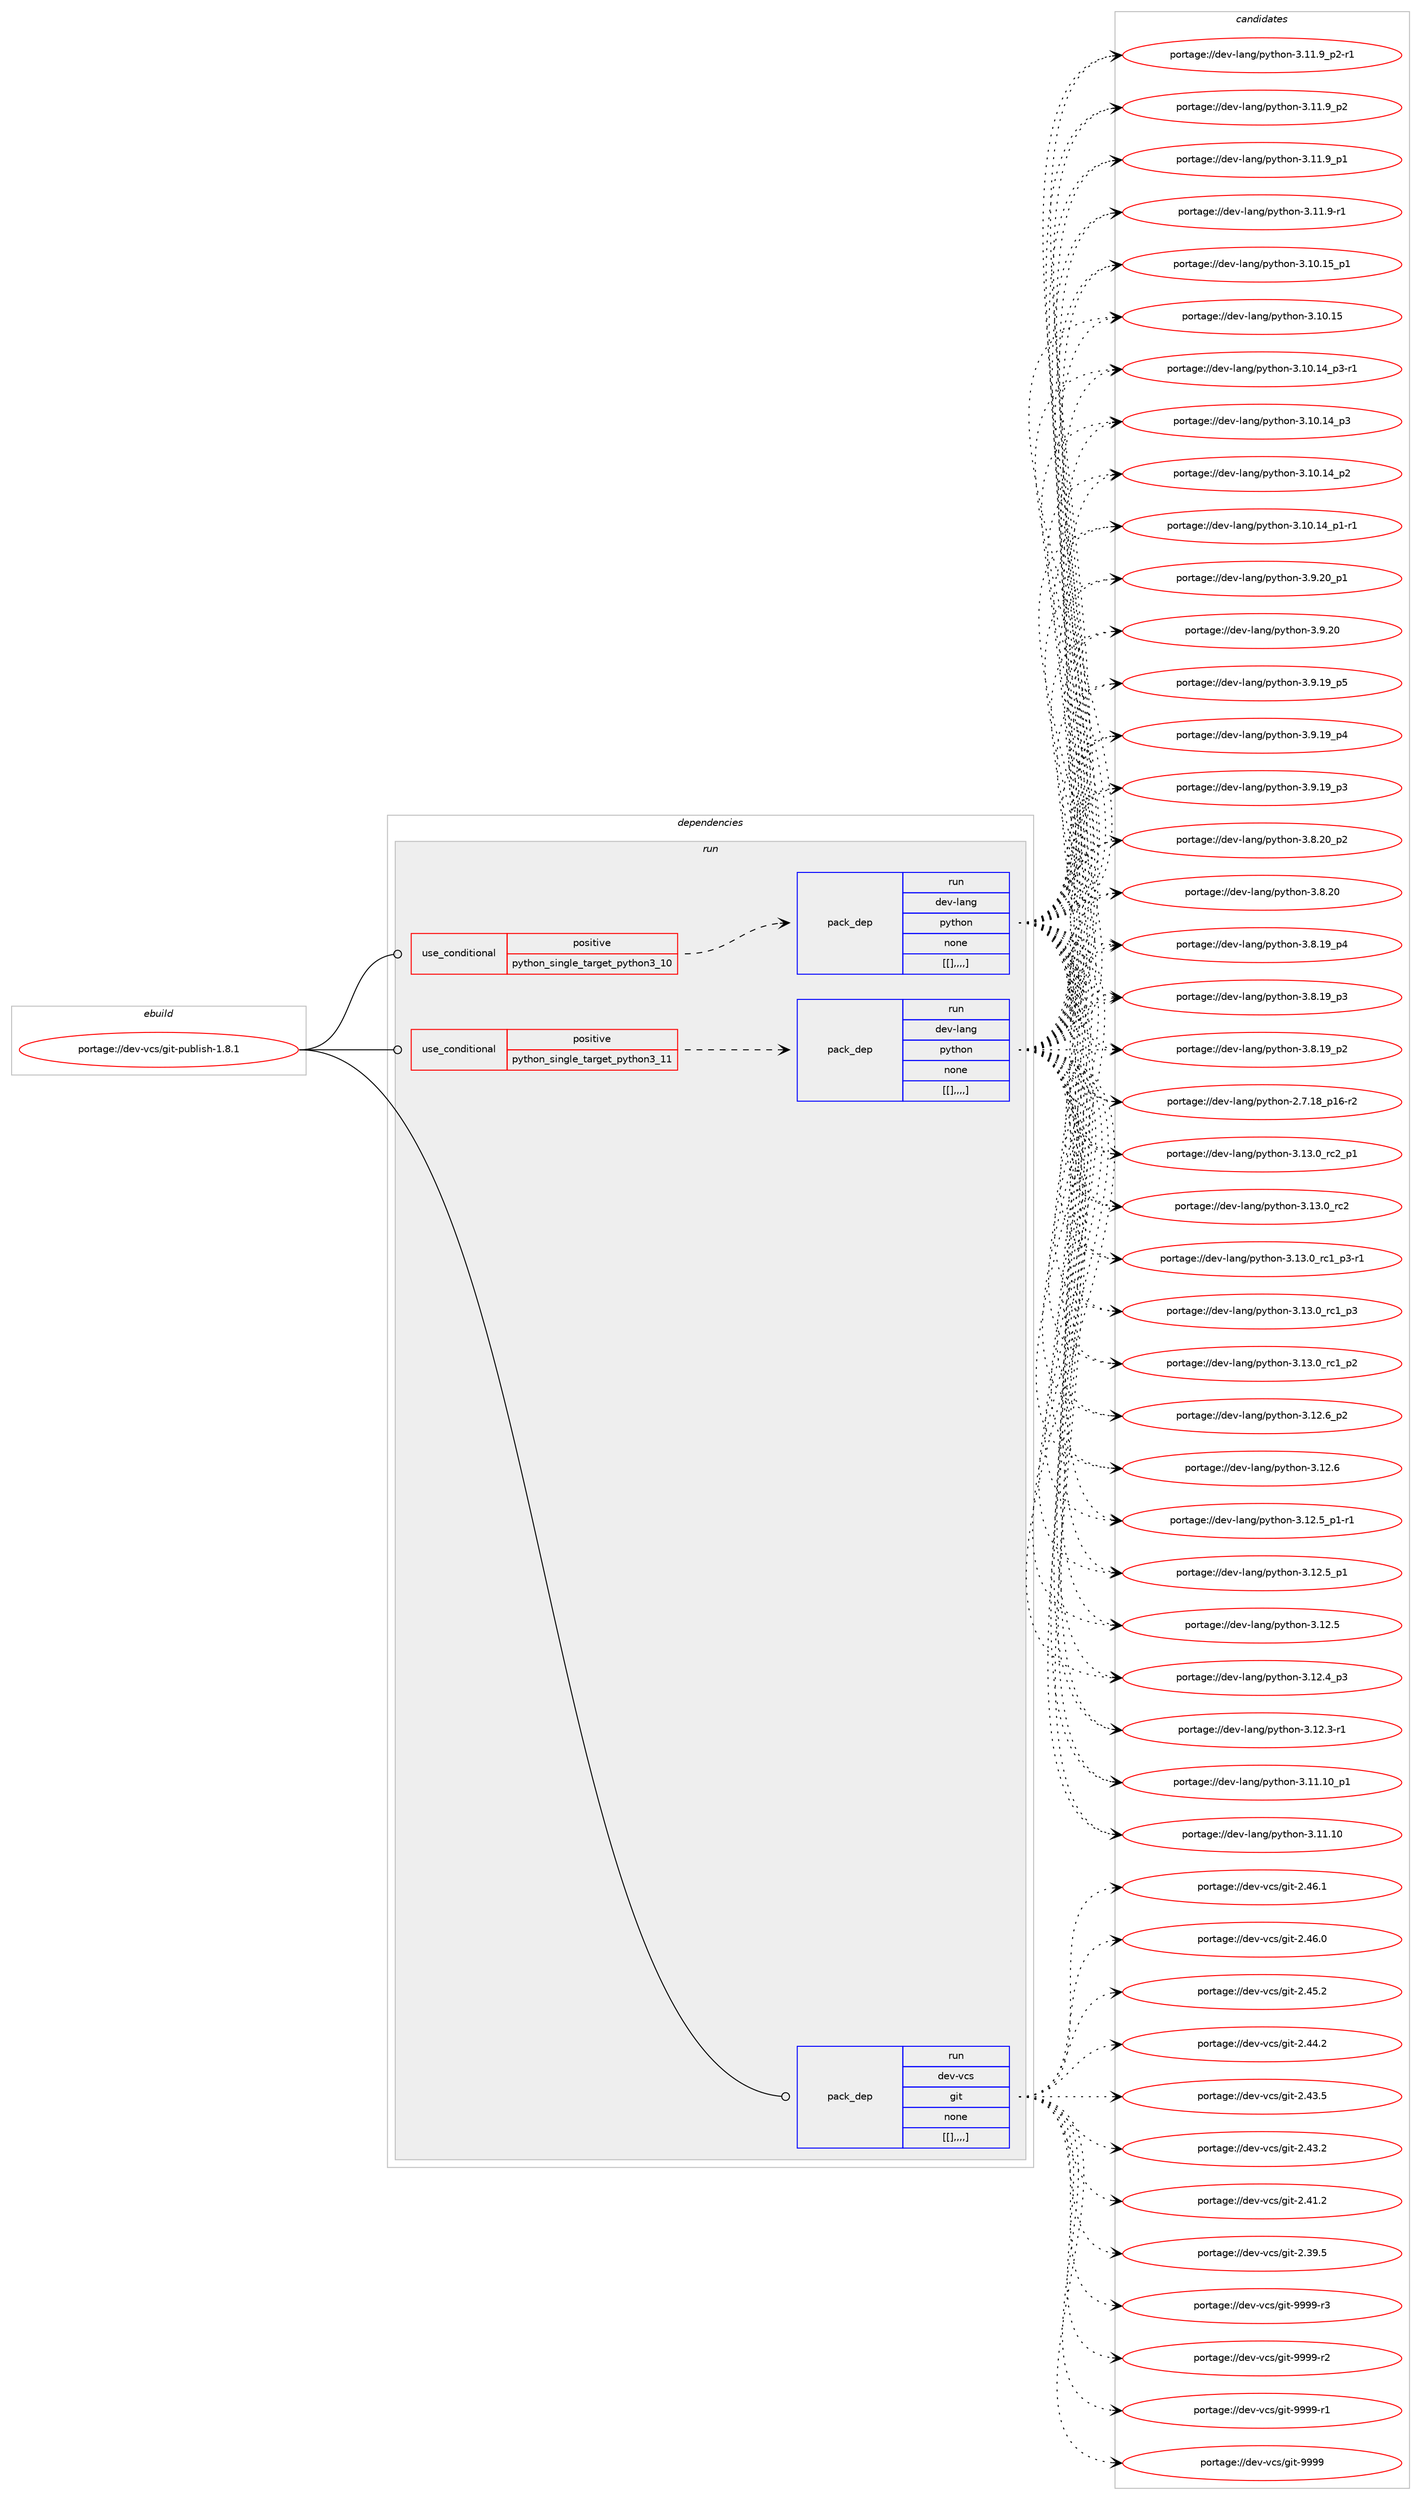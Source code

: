 digraph prolog {

# *************
# Graph options
# *************

newrank=true;
concentrate=true;
compound=true;
graph [rankdir=LR,fontname=Helvetica,fontsize=10,ranksep=1.5];#, ranksep=2.5, nodesep=0.2];
edge  [arrowhead=vee];
node  [fontname=Helvetica,fontsize=10];

# **********
# The ebuild
# **********

subgraph cluster_leftcol {
color=gray;
label=<<i>ebuild</i>>;
id [label="portage://dev-vcs/git-publish-1.8.1", color=red, width=4, href="../dev-vcs/git-publish-1.8.1.svg"];
}

# ****************
# The dependencies
# ****************

subgraph cluster_midcol {
color=gray;
label=<<i>dependencies</i>>;
subgraph cluster_compile {
fillcolor="#eeeeee";
style=filled;
label=<<i>compile</i>>;
}
subgraph cluster_compileandrun {
fillcolor="#eeeeee";
style=filled;
label=<<i>compile and run</i>>;
}
subgraph cluster_run {
fillcolor="#eeeeee";
style=filled;
label=<<i>run</i>>;
subgraph cond65027 {
dependency227285 [label=<<TABLE BORDER="0" CELLBORDER="1" CELLSPACING="0" CELLPADDING="4"><TR><TD ROWSPAN="3" CELLPADDING="10">use_conditional</TD></TR><TR><TD>positive</TD></TR><TR><TD>python_single_target_python3_10</TD></TR></TABLE>>, shape=none, color=red];
subgraph pack160800 {
dependency227286 [label=<<TABLE BORDER="0" CELLBORDER="1" CELLSPACING="0" CELLPADDING="4" WIDTH="220"><TR><TD ROWSPAN="6" CELLPADDING="30">pack_dep</TD></TR><TR><TD WIDTH="110">run</TD></TR><TR><TD>dev-lang</TD></TR><TR><TD>python</TD></TR><TR><TD>none</TD></TR><TR><TD>[[],,,,]</TD></TR></TABLE>>, shape=none, color=blue];
}
dependency227285:e -> dependency227286:w [weight=20,style="dashed",arrowhead="vee"];
}
id:e -> dependency227285:w [weight=20,style="solid",arrowhead="odot"];
subgraph cond65028 {
dependency227287 [label=<<TABLE BORDER="0" CELLBORDER="1" CELLSPACING="0" CELLPADDING="4"><TR><TD ROWSPAN="3" CELLPADDING="10">use_conditional</TD></TR><TR><TD>positive</TD></TR><TR><TD>python_single_target_python3_11</TD></TR></TABLE>>, shape=none, color=red];
subgraph pack160801 {
dependency227288 [label=<<TABLE BORDER="0" CELLBORDER="1" CELLSPACING="0" CELLPADDING="4" WIDTH="220"><TR><TD ROWSPAN="6" CELLPADDING="30">pack_dep</TD></TR><TR><TD WIDTH="110">run</TD></TR><TR><TD>dev-lang</TD></TR><TR><TD>python</TD></TR><TR><TD>none</TD></TR><TR><TD>[[],,,,]</TD></TR></TABLE>>, shape=none, color=blue];
}
dependency227287:e -> dependency227288:w [weight=20,style="dashed",arrowhead="vee"];
}
id:e -> dependency227287:w [weight=20,style="solid",arrowhead="odot"];
subgraph pack160802 {
dependency227289 [label=<<TABLE BORDER="0" CELLBORDER="1" CELLSPACING="0" CELLPADDING="4" WIDTH="220"><TR><TD ROWSPAN="6" CELLPADDING="30">pack_dep</TD></TR><TR><TD WIDTH="110">run</TD></TR><TR><TD>dev-vcs</TD></TR><TR><TD>git</TD></TR><TR><TD>none</TD></TR><TR><TD>[[],,,,]</TD></TR></TABLE>>, shape=none, color=blue];
}
id:e -> dependency227289:w [weight=20,style="solid",arrowhead="odot"];
}
}

# **************
# The candidates
# **************

subgraph cluster_choices {
rank=same;
color=gray;
label=<<i>candidates</i>>;

subgraph choice160800 {
color=black;
nodesep=1;
choice100101118451089711010347112121116104111110455146495146489511499509511249 [label="portage://dev-lang/python-3.13.0_rc2_p1", color=red, width=4,href="../dev-lang/python-3.13.0_rc2_p1.svg"];
choice10010111845108971101034711212111610411111045514649514648951149950 [label="portage://dev-lang/python-3.13.0_rc2", color=red, width=4,href="../dev-lang/python-3.13.0_rc2.svg"];
choice1001011184510897110103471121211161041111104551464951464895114994995112514511449 [label="portage://dev-lang/python-3.13.0_rc1_p3-r1", color=red, width=4,href="../dev-lang/python-3.13.0_rc1_p3-r1.svg"];
choice100101118451089711010347112121116104111110455146495146489511499499511251 [label="portage://dev-lang/python-3.13.0_rc1_p3", color=red, width=4,href="../dev-lang/python-3.13.0_rc1_p3.svg"];
choice100101118451089711010347112121116104111110455146495146489511499499511250 [label="portage://dev-lang/python-3.13.0_rc1_p2", color=red, width=4,href="../dev-lang/python-3.13.0_rc1_p2.svg"];
choice100101118451089711010347112121116104111110455146495046549511250 [label="portage://dev-lang/python-3.12.6_p2", color=red, width=4,href="../dev-lang/python-3.12.6_p2.svg"];
choice10010111845108971101034711212111610411111045514649504654 [label="portage://dev-lang/python-3.12.6", color=red, width=4,href="../dev-lang/python-3.12.6.svg"];
choice1001011184510897110103471121211161041111104551464950465395112494511449 [label="portage://dev-lang/python-3.12.5_p1-r1", color=red, width=4,href="../dev-lang/python-3.12.5_p1-r1.svg"];
choice100101118451089711010347112121116104111110455146495046539511249 [label="portage://dev-lang/python-3.12.5_p1", color=red, width=4,href="../dev-lang/python-3.12.5_p1.svg"];
choice10010111845108971101034711212111610411111045514649504653 [label="portage://dev-lang/python-3.12.5", color=red, width=4,href="../dev-lang/python-3.12.5.svg"];
choice100101118451089711010347112121116104111110455146495046529511251 [label="portage://dev-lang/python-3.12.4_p3", color=red, width=4,href="../dev-lang/python-3.12.4_p3.svg"];
choice100101118451089711010347112121116104111110455146495046514511449 [label="portage://dev-lang/python-3.12.3-r1", color=red, width=4,href="../dev-lang/python-3.12.3-r1.svg"];
choice10010111845108971101034711212111610411111045514649494649489511249 [label="portage://dev-lang/python-3.11.10_p1", color=red, width=4,href="../dev-lang/python-3.11.10_p1.svg"];
choice1001011184510897110103471121211161041111104551464949464948 [label="portage://dev-lang/python-3.11.10", color=red, width=4,href="../dev-lang/python-3.11.10.svg"];
choice1001011184510897110103471121211161041111104551464949465795112504511449 [label="portage://dev-lang/python-3.11.9_p2-r1", color=red, width=4,href="../dev-lang/python-3.11.9_p2-r1.svg"];
choice100101118451089711010347112121116104111110455146494946579511250 [label="portage://dev-lang/python-3.11.9_p2", color=red, width=4,href="../dev-lang/python-3.11.9_p2.svg"];
choice100101118451089711010347112121116104111110455146494946579511249 [label="portage://dev-lang/python-3.11.9_p1", color=red, width=4,href="../dev-lang/python-3.11.9_p1.svg"];
choice100101118451089711010347112121116104111110455146494946574511449 [label="portage://dev-lang/python-3.11.9-r1", color=red, width=4,href="../dev-lang/python-3.11.9-r1.svg"];
choice10010111845108971101034711212111610411111045514649484649539511249 [label="portage://dev-lang/python-3.10.15_p1", color=red, width=4,href="../dev-lang/python-3.10.15_p1.svg"];
choice1001011184510897110103471121211161041111104551464948464953 [label="portage://dev-lang/python-3.10.15", color=red, width=4,href="../dev-lang/python-3.10.15.svg"];
choice100101118451089711010347112121116104111110455146494846495295112514511449 [label="portage://dev-lang/python-3.10.14_p3-r1", color=red, width=4,href="../dev-lang/python-3.10.14_p3-r1.svg"];
choice10010111845108971101034711212111610411111045514649484649529511251 [label="portage://dev-lang/python-3.10.14_p3", color=red, width=4,href="../dev-lang/python-3.10.14_p3.svg"];
choice10010111845108971101034711212111610411111045514649484649529511250 [label="portage://dev-lang/python-3.10.14_p2", color=red, width=4,href="../dev-lang/python-3.10.14_p2.svg"];
choice100101118451089711010347112121116104111110455146494846495295112494511449 [label="portage://dev-lang/python-3.10.14_p1-r1", color=red, width=4,href="../dev-lang/python-3.10.14_p1-r1.svg"];
choice100101118451089711010347112121116104111110455146574650489511249 [label="portage://dev-lang/python-3.9.20_p1", color=red, width=4,href="../dev-lang/python-3.9.20_p1.svg"];
choice10010111845108971101034711212111610411111045514657465048 [label="portage://dev-lang/python-3.9.20", color=red, width=4,href="../dev-lang/python-3.9.20.svg"];
choice100101118451089711010347112121116104111110455146574649579511253 [label="portage://dev-lang/python-3.9.19_p5", color=red, width=4,href="../dev-lang/python-3.9.19_p5.svg"];
choice100101118451089711010347112121116104111110455146574649579511252 [label="portage://dev-lang/python-3.9.19_p4", color=red, width=4,href="../dev-lang/python-3.9.19_p4.svg"];
choice100101118451089711010347112121116104111110455146574649579511251 [label="portage://dev-lang/python-3.9.19_p3", color=red, width=4,href="../dev-lang/python-3.9.19_p3.svg"];
choice100101118451089711010347112121116104111110455146564650489511250 [label="portage://dev-lang/python-3.8.20_p2", color=red, width=4,href="../dev-lang/python-3.8.20_p2.svg"];
choice10010111845108971101034711212111610411111045514656465048 [label="portage://dev-lang/python-3.8.20", color=red, width=4,href="../dev-lang/python-3.8.20.svg"];
choice100101118451089711010347112121116104111110455146564649579511252 [label="portage://dev-lang/python-3.8.19_p4", color=red, width=4,href="../dev-lang/python-3.8.19_p4.svg"];
choice100101118451089711010347112121116104111110455146564649579511251 [label="portage://dev-lang/python-3.8.19_p3", color=red, width=4,href="../dev-lang/python-3.8.19_p3.svg"];
choice100101118451089711010347112121116104111110455146564649579511250 [label="portage://dev-lang/python-3.8.19_p2", color=red, width=4,href="../dev-lang/python-3.8.19_p2.svg"];
choice100101118451089711010347112121116104111110455046554649569511249544511450 [label="portage://dev-lang/python-2.7.18_p16-r2", color=red, width=4,href="../dev-lang/python-2.7.18_p16-r2.svg"];
dependency227286:e -> choice100101118451089711010347112121116104111110455146495146489511499509511249:w [style=dotted,weight="100"];
dependency227286:e -> choice10010111845108971101034711212111610411111045514649514648951149950:w [style=dotted,weight="100"];
dependency227286:e -> choice1001011184510897110103471121211161041111104551464951464895114994995112514511449:w [style=dotted,weight="100"];
dependency227286:e -> choice100101118451089711010347112121116104111110455146495146489511499499511251:w [style=dotted,weight="100"];
dependency227286:e -> choice100101118451089711010347112121116104111110455146495146489511499499511250:w [style=dotted,weight="100"];
dependency227286:e -> choice100101118451089711010347112121116104111110455146495046549511250:w [style=dotted,weight="100"];
dependency227286:e -> choice10010111845108971101034711212111610411111045514649504654:w [style=dotted,weight="100"];
dependency227286:e -> choice1001011184510897110103471121211161041111104551464950465395112494511449:w [style=dotted,weight="100"];
dependency227286:e -> choice100101118451089711010347112121116104111110455146495046539511249:w [style=dotted,weight="100"];
dependency227286:e -> choice10010111845108971101034711212111610411111045514649504653:w [style=dotted,weight="100"];
dependency227286:e -> choice100101118451089711010347112121116104111110455146495046529511251:w [style=dotted,weight="100"];
dependency227286:e -> choice100101118451089711010347112121116104111110455146495046514511449:w [style=dotted,weight="100"];
dependency227286:e -> choice10010111845108971101034711212111610411111045514649494649489511249:w [style=dotted,weight="100"];
dependency227286:e -> choice1001011184510897110103471121211161041111104551464949464948:w [style=dotted,weight="100"];
dependency227286:e -> choice1001011184510897110103471121211161041111104551464949465795112504511449:w [style=dotted,weight="100"];
dependency227286:e -> choice100101118451089711010347112121116104111110455146494946579511250:w [style=dotted,weight="100"];
dependency227286:e -> choice100101118451089711010347112121116104111110455146494946579511249:w [style=dotted,weight="100"];
dependency227286:e -> choice100101118451089711010347112121116104111110455146494946574511449:w [style=dotted,weight="100"];
dependency227286:e -> choice10010111845108971101034711212111610411111045514649484649539511249:w [style=dotted,weight="100"];
dependency227286:e -> choice1001011184510897110103471121211161041111104551464948464953:w [style=dotted,weight="100"];
dependency227286:e -> choice100101118451089711010347112121116104111110455146494846495295112514511449:w [style=dotted,weight="100"];
dependency227286:e -> choice10010111845108971101034711212111610411111045514649484649529511251:w [style=dotted,weight="100"];
dependency227286:e -> choice10010111845108971101034711212111610411111045514649484649529511250:w [style=dotted,weight="100"];
dependency227286:e -> choice100101118451089711010347112121116104111110455146494846495295112494511449:w [style=dotted,weight="100"];
dependency227286:e -> choice100101118451089711010347112121116104111110455146574650489511249:w [style=dotted,weight="100"];
dependency227286:e -> choice10010111845108971101034711212111610411111045514657465048:w [style=dotted,weight="100"];
dependency227286:e -> choice100101118451089711010347112121116104111110455146574649579511253:w [style=dotted,weight="100"];
dependency227286:e -> choice100101118451089711010347112121116104111110455146574649579511252:w [style=dotted,weight="100"];
dependency227286:e -> choice100101118451089711010347112121116104111110455146574649579511251:w [style=dotted,weight="100"];
dependency227286:e -> choice100101118451089711010347112121116104111110455146564650489511250:w [style=dotted,weight="100"];
dependency227286:e -> choice10010111845108971101034711212111610411111045514656465048:w [style=dotted,weight="100"];
dependency227286:e -> choice100101118451089711010347112121116104111110455146564649579511252:w [style=dotted,weight="100"];
dependency227286:e -> choice100101118451089711010347112121116104111110455146564649579511251:w [style=dotted,weight="100"];
dependency227286:e -> choice100101118451089711010347112121116104111110455146564649579511250:w [style=dotted,weight="100"];
dependency227286:e -> choice100101118451089711010347112121116104111110455046554649569511249544511450:w [style=dotted,weight="100"];
}
subgraph choice160801 {
color=black;
nodesep=1;
choice100101118451089711010347112121116104111110455146495146489511499509511249 [label="portage://dev-lang/python-3.13.0_rc2_p1", color=red, width=4,href="../dev-lang/python-3.13.0_rc2_p1.svg"];
choice10010111845108971101034711212111610411111045514649514648951149950 [label="portage://dev-lang/python-3.13.0_rc2", color=red, width=4,href="../dev-lang/python-3.13.0_rc2.svg"];
choice1001011184510897110103471121211161041111104551464951464895114994995112514511449 [label="portage://dev-lang/python-3.13.0_rc1_p3-r1", color=red, width=4,href="../dev-lang/python-3.13.0_rc1_p3-r1.svg"];
choice100101118451089711010347112121116104111110455146495146489511499499511251 [label="portage://dev-lang/python-3.13.0_rc1_p3", color=red, width=4,href="../dev-lang/python-3.13.0_rc1_p3.svg"];
choice100101118451089711010347112121116104111110455146495146489511499499511250 [label="portage://dev-lang/python-3.13.0_rc1_p2", color=red, width=4,href="../dev-lang/python-3.13.0_rc1_p2.svg"];
choice100101118451089711010347112121116104111110455146495046549511250 [label="portage://dev-lang/python-3.12.6_p2", color=red, width=4,href="../dev-lang/python-3.12.6_p2.svg"];
choice10010111845108971101034711212111610411111045514649504654 [label="portage://dev-lang/python-3.12.6", color=red, width=4,href="../dev-lang/python-3.12.6.svg"];
choice1001011184510897110103471121211161041111104551464950465395112494511449 [label="portage://dev-lang/python-3.12.5_p1-r1", color=red, width=4,href="../dev-lang/python-3.12.5_p1-r1.svg"];
choice100101118451089711010347112121116104111110455146495046539511249 [label="portage://dev-lang/python-3.12.5_p1", color=red, width=4,href="../dev-lang/python-3.12.5_p1.svg"];
choice10010111845108971101034711212111610411111045514649504653 [label="portage://dev-lang/python-3.12.5", color=red, width=4,href="../dev-lang/python-3.12.5.svg"];
choice100101118451089711010347112121116104111110455146495046529511251 [label="portage://dev-lang/python-3.12.4_p3", color=red, width=4,href="../dev-lang/python-3.12.4_p3.svg"];
choice100101118451089711010347112121116104111110455146495046514511449 [label="portage://dev-lang/python-3.12.3-r1", color=red, width=4,href="../dev-lang/python-3.12.3-r1.svg"];
choice10010111845108971101034711212111610411111045514649494649489511249 [label="portage://dev-lang/python-3.11.10_p1", color=red, width=4,href="../dev-lang/python-3.11.10_p1.svg"];
choice1001011184510897110103471121211161041111104551464949464948 [label="portage://dev-lang/python-3.11.10", color=red, width=4,href="../dev-lang/python-3.11.10.svg"];
choice1001011184510897110103471121211161041111104551464949465795112504511449 [label="portage://dev-lang/python-3.11.9_p2-r1", color=red, width=4,href="../dev-lang/python-3.11.9_p2-r1.svg"];
choice100101118451089711010347112121116104111110455146494946579511250 [label="portage://dev-lang/python-3.11.9_p2", color=red, width=4,href="../dev-lang/python-3.11.9_p2.svg"];
choice100101118451089711010347112121116104111110455146494946579511249 [label="portage://dev-lang/python-3.11.9_p1", color=red, width=4,href="../dev-lang/python-3.11.9_p1.svg"];
choice100101118451089711010347112121116104111110455146494946574511449 [label="portage://dev-lang/python-3.11.9-r1", color=red, width=4,href="../dev-lang/python-3.11.9-r1.svg"];
choice10010111845108971101034711212111610411111045514649484649539511249 [label="portage://dev-lang/python-3.10.15_p1", color=red, width=4,href="../dev-lang/python-3.10.15_p1.svg"];
choice1001011184510897110103471121211161041111104551464948464953 [label="portage://dev-lang/python-3.10.15", color=red, width=4,href="../dev-lang/python-3.10.15.svg"];
choice100101118451089711010347112121116104111110455146494846495295112514511449 [label="portage://dev-lang/python-3.10.14_p3-r1", color=red, width=4,href="../dev-lang/python-3.10.14_p3-r1.svg"];
choice10010111845108971101034711212111610411111045514649484649529511251 [label="portage://dev-lang/python-3.10.14_p3", color=red, width=4,href="../dev-lang/python-3.10.14_p3.svg"];
choice10010111845108971101034711212111610411111045514649484649529511250 [label="portage://dev-lang/python-3.10.14_p2", color=red, width=4,href="../dev-lang/python-3.10.14_p2.svg"];
choice100101118451089711010347112121116104111110455146494846495295112494511449 [label="portage://dev-lang/python-3.10.14_p1-r1", color=red, width=4,href="../dev-lang/python-3.10.14_p1-r1.svg"];
choice100101118451089711010347112121116104111110455146574650489511249 [label="portage://dev-lang/python-3.9.20_p1", color=red, width=4,href="../dev-lang/python-3.9.20_p1.svg"];
choice10010111845108971101034711212111610411111045514657465048 [label="portage://dev-lang/python-3.9.20", color=red, width=4,href="../dev-lang/python-3.9.20.svg"];
choice100101118451089711010347112121116104111110455146574649579511253 [label="portage://dev-lang/python-3.9.19_p5", color=red, width=4,href="../dev-lang/python-3.9.19_p5.svg"];
choice100101118451089711010347112121116104111110455146574649579511252 [label="portage://dev-lang/python-3.9.19_p4", color=red, width=4,href="../dev-lang/python-3.9.19_p4.svg"];
choice100101118451089711010347112121116104111110455146574649579511251 [label="portage://dev-lang/python-3.9.19_p3", color=red, width=4,href="../dev-lang/python-3.9.19_p3.svg"];
choice100101118451089711010347112121116104111110455146564650489511250 [label="portage://dev-lang/python-3.8.20_p2", color=red, width=4,href="../dev-lang/python-3.8.20_p2.svg"];
choice10010111845108971101034711212111610411111045514656465048 [label="portage://dev-lang/python-3.8.20", color=red, width=4,href="../dev-lang/python-3.8.20.svg"];
choice100101118451089711010347112121116104111110455146564649579511252 [label="portage://dev-lang/python-3.8.19_p4", color=red, width=4,href="../dev-lang/python-3.8.19_p4.svg"];
choice100101118451089711010347112121116104111110455146564649579511251 [label="portage://dev-lang/python-3.8.19_p3", color=red, width=4,href="../dev-lang/python-3.8.19_p3.svg"];
choice100101118451089711010347112121116104111110455146564649579511250 [label="portage://dev-lang/python-3.8.19_p2", color=red, width=4,href="../dev-lang/python-3.8.19_p2.svg"];
choice100101118451089711010347112121116104111110455046554649569511249544511450 [label="portage://dev-lang/python-2.7.18_p16-r2", color=red, width=4,href="../dev-lang/python-2.7.18_p16-r2.svg"];
dependency227288:e -> choice100101118451089711010347112121116104111110455146495146489511499509511249:w [style=dotted,weight="100"];
dependency227288:e -> choice10010111845108971101034711212111610411111045514649514648951149950:w [style=dotted,weight="100"];
dependency227288:e -> choice1001011184510897110103471121211161041111104551464951464895114994995112514511449:w [style=dotted,weight="100"];
dependency227288:e -> choice100101118451089711010347112121116104111110455146495146489511499499511251:w [style=dotted,weight="100"];
dependency227288:e -> choice100101118451089711010347112121116104111110455146495146489511499499511250:w [style=dotted,weight="100"];
dependency227288:e -> choice100101118451089711010347112121116104111110455146495046549511250:w [style=dotted,weight="100"];
dependency227288:e -> choice10010111845108971101034711212111610411111045514649504654:w [style=dotted,weight="100"];
dependency227288:e -> choice1001011184510897110103471121211161041111104551464950465395112494511449:w [style=dotted,weight="100"];
dependency227288:e -> choice100101118451089711010347112121116104111110455146495046539511249:w [style=dotted,weight="100"];
dependency227288:e -> choice10010111845108971101034711212111610411111045514649504653:w [style=dotted,weight="100"];
dependency227288:e -> choice100101118451089711010347112121116104111110455146495046529511251:w [style=dotted,weight="100"];
dependency227288:e -> choice100101118451089711010347112121116104111110455146495046514511449:w [style=dotted,weight="100"];
dependency227288:e -> choice10010111845108971101034711212111610411111045514649494649489511249:w [style=dotted,weight="100"];
dependency227288:e -> choice1001011184510897110103471121211161041111104551464949464948:w [style=dotted,weight="100"];
dependency227288:e -> choice1001011184510897110103471121211161041111104551464949465795112504511449:w [style=dotted,weight="100"];
dependency227288:e -> choice100101118451089711010347112121116104111110455146494946579511250:w [style=dotted,weight="100"];
dependency227288:e -> choice100101118451089711010347112121116104111110455146494946579511249:w [style=dotted,weight="100"];
dependency227288:e -> choice100101118451089711010347112121116104111110455146494946574511449:w [style=dotted,weight="100"];
dependency227288:e -> choice10010111845108971101034711212111610411111045514649484649539511249:w [style=dotted,weight="100"];
dependency227288:e -> choice1001011184510897110103471121211161041111104551464948464953:w [style=dotted,weight="100"];
dependency227288:e -> choice100101118451089711010347112121116104111110455146494846495295112514511449:w [style=dotted,weight="100"];
dependency227288:e -> choice10010111845108971101034711212111610411111045514649484649529511251:w [style=dotted,weight="100"];
dependency227288:e -> choice10010111845108971101034711212111610411111045514649484649529511250:w [style=dotted,weight="100"];
dependency227288:e -> choice100101118451089711010347112121116104111110455146494846495295112494511449:w [style=dotted,weight="100"];
dependency227288:e -> choice100101118451089711010347112121116104111110455146574650489511249:w [style=dotted,weight="100"];
dependency227288:e -> choice10010111845108971101034711212111610411111045514657465048:w [style=dotted,weight="100"];
dependency227288:e -> choice100101118451089711010347112121116104111110455146574649579511253:w [style=dotted,weight="100"];
dependency227288:e -> choice100101118451089711010347112121116104111110455146574649579511252:w [style=dotted,weight="100"];
dependency227288:e -> choice100101118451089711010347112121116104111110455146574649579511251:w [style=dotted,weight="100"];
dependency227288:e -> choice100101118451089711010347112121116104111110455146564650489511250:w [style=dotted,weight="100"];
dependency227288:e -> choice10010111845108971101034711212111610411111045514656465048:w [style=dotted,weight="100"];
dependency227288:e -> choice100101118451089711010347112121116104111110455146564649579511252:w [style=dotted,weight="100"];
dependency227288:e -> choice100101118451089711010347112121116104111110455146564649579511251:w [style=dotted,weight="100"];
dependency227288:e -> choice100101118451089711010347112121116104111110455146564649579511250:w [style=dotted,weight="100"];
dependency227288:e -> choice100101118451089711010347112121116104111110455046554649569511249544511450:w [style=dotted,weight="100"];
}
subgraph choice160802 {
color=black;
nodesep=1;
choice10010111845118991154710310511645575757574511451 [label="portage://dev-vcs/git-9999-r3", color=red, width=4,href="../dev-vcs/git-9999-r3.svg"];
choice10010111845118991154710310511645575757574511450 [label="portage://dev-vcs/git-9999-r2", color=red, width=4,href="../dev-vcs/git-9999-r2.svg"];
choice10010111845118991154710310511645575757574511449 [label="portage://dev-vcs/git-9999-r1", color=red, width=4,href="../dev-vcs/git-9999-r1.svg"];
choice1001011184511899115471031051164557575757 [label="portage://dev-vcs/git-9999", color=red, width=4,href="../dev-vcs/git-9999.svg"];
choice10010111845118991154710310511645504652544649 [label="portage://dev-vcs/git-2.46.1", color=red, width=4,href="../dev-vcs/git-2.46.1.svg"];
choice10010111845118991154710310511645504652544648 [label="portage://dev-vcs/git-2.46.0", color=red, width=4,href="../dev-vcs/git-2.46.0.svg"];
choice10010111845118991154710310511645504652534650 [label="portage://dev-vcs/git-2.45.2", color=red, width=4,href="../dev-vcs/git-2.45.2.svg"];
choice10010111845118991154710310511645504652524650 [label="portage://dev-vcs/git-2.44.2", color=red, width=4,href="../dev-vcs/git-2.44.2.svg"];
choice10010111845118991154710310511645504652514653 [label="portage://dev-vcs/git-2.43.5", color=red, width=4,href="../dev-vcs/git-2.43.5.svg"];
choice10010111845118991154710310511645504652514650 [label="portage://dev-vcs/git-2.43.2", color=red, width=4,href="../dev-vcs/git-2.43.2.svg"];
choice10010111845118991154710310511645504652494650 [label="portage://dev-vcs/git-2.41.2", color=red, width=4,href="../dev-vcs/git-2.41.2.svg"];
choice10010111845118991154710310511645504651574653 [label="portage://dev-vcs/git-2.39.5", color=red, width=4,href="../dev-vcs/git-2.39.5.svg"];
dependency227289:e -> choice10010111845118991154710310511645575757574511451:w [style=dotted,weight="100"];
dependency227289:e -> choice10010111845118991154710310511645575757574511450:w [style=dotted,weight="100"];
dependency227289:e -> choice10010111845118991154710310511645575757574511449:w [style=dotted,weight="100"];
dependency227289:e -> choice1001011184511899115471031051164557575757:w [style=dotted,weight="100"];
dependency227289:e -> choice10010111845118991154710310511645504652544649:w [style=dotted,weight="100"];
dependency227289:e -> choice10010111845118991154710310511645504652544648:w [style=dotted,weight="100"];
dependency227289:e -> choice10010111845118991154710310511645504652534650:w [style=dotted,weight="100"];
dependency227289:e -> choice10010111845118991154710310511645504652524650:w [style=dotted,weight="100"];
dependency227289:e -> choice10010111845118991154710310511645504652514653:w [style=dotted,weight="100"];
dependency227289:e -> choice10010111845118991154710310511645504652514650:w [style=dotted,weight="100"];
dependency227289:e -> choice10010111845118991154710310511645504652494650:w [style=dotted,weight="100"];
dependency227289:e -> choice10010111845118991154710310511645504651574653:w [style=dotted,weight="100"];
}
}

}

